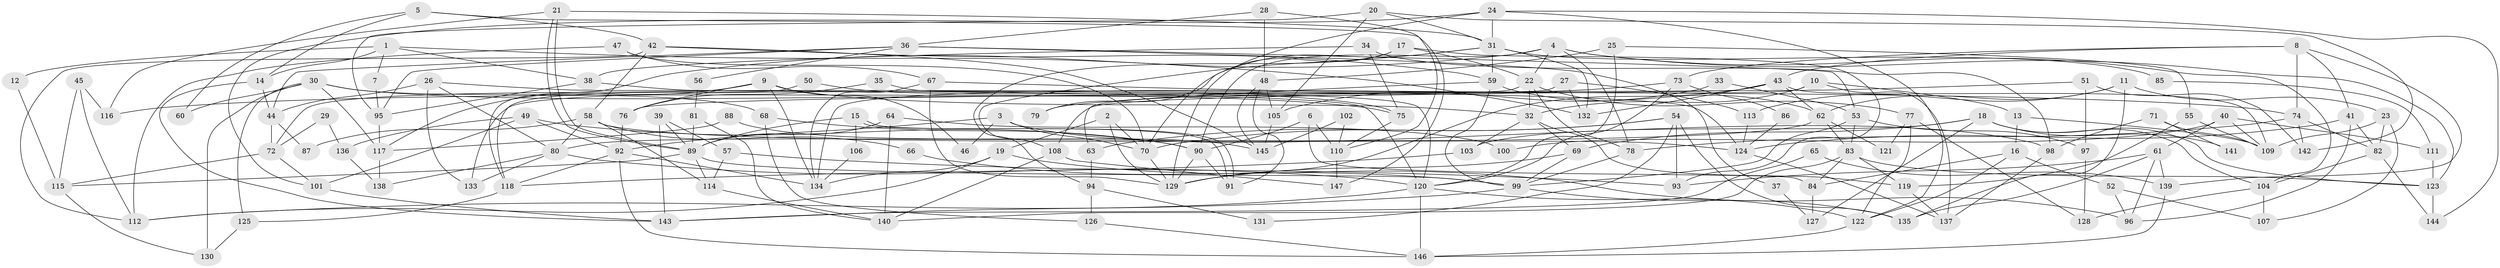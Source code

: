// coarse degree distribution, {3: 0.18181818181818182, 5: 0.1590909090909091, 6: 0.06818181818181818, 2: 0.09090909090909091, 1: 0.022727272727272728, 7: 0.045454545454545456, 9: 0.09090909090909091, 4: 0.13636363636363635, 10: 0.13636363636363635, 15: 0.022727272727272728, 11: 0.022727272727272728, 8: 0.022727272727272728}
// Generated by graph-tools (version 1.1) at 2025/52/03/04/25 21:52:56]
// undirected, 147 vertices, 294 edges
graph export_dot {
graph [start="1"]
  node [color=gray90,style=filled];
  1;
  2;
  3;
  4;
  5;
  6;
  7;
  8;
  9;
  10;
  11;
  12;
  13;
  14;
  15;
  16;
  17;
  18;
  19;
  20;
  21;
  22;
  23;
  24;
  25;
  26;
  27;
  28;
  29;
  30;
  31;
  32;
  33;
  34;
  35;
  36;
  37;
  38;
  39;
  40;
  41;
  42;
  43;
  44;
  45;
  46;
  47;
  48;
  49;
  50;
  51;
  52;
  53;
  54;
  55;
  56;
  57;
  58;
  59;
  60;
  61;
  62;
  63;
  64;
  65;
  66;
  67;
  68;
  69;
  70;
  71;
  72;
  73;
  74;
  75;
  76;
  77;
  78;
  79;
  80;
  81;
  82;
  83;
  84;
  85;
  86;
  87;
  88;
  89;
  90;
  91;
  92;
  93;
  94;
  95;
  96;
  97;
  98;
  99;
  100;
  101;
  102;
  103;
  104;
  105;
  106;
  107;
  108;
  109;
  110;
  111;
  112;
  113;
  114;
  115;
  116;
  117;
  118;
  119;
  120;
  121;
  122;
  123;
  124;
  125;
  126;
  127;
  128;
  129;
  130;
  131;
  132;
  133;
  134;
  135;
  136;
  137;
  138;
  139;
  140;
  141;
  142;
  143;
  144;
  145;
  146;
  147;
  1 -- 132;
  1 -- 14;
  1 -- 7;
  1 -- 12;
  1 -- 38;
  2 -- 19;
  2 -- 70;
  2 -- 129;
  3 -- 70;
  3 -- 92;
  3 -- 46;
  3 -- 98;
  4 -- 123;
  4 -- 22;
  4 -- 78;
  4 -- 90;
  4 -- 104;
  4 -- 118;
  5 -- 147;
  5 -- 42;
  5 -- 14;
  5 -- 60;
  6 -- 90;
  6 -- 84;
  6 -- 110;
  7 -- 95;
  8 -- 43;
  8 -- 41;
  8 -- 73;
  8 -- 74;
  8 -- 139;
  9 -- 134;
  9 -- 32;
  9 -- 46;
  9 -- 72;
  9 -- 76;
  9 -- 117;
  10 -- 134;
  10 -- 32;
  10 -- 13;
  10 -- 137;
  11 -- 62;
  11 -- 135;
  11 -- 23;
  11 -- 113;
  12 -- 115;
  13 -- 109;
  13 -- 16;
  14 -- 143;
  14 -- 44;
  15 -- 91;
  15 -- 91;
  15 -- 89;
  15 -- 106;
  16 -- 122;
  16 -- 52;
  16 -- 84;
  17 -- 22;
  17 -- 70;
  17 -- 93;
  17 -- 94;
  18 -- 104;
  18 -- 69;
  18 -- 103;
  18 -- 123;
  18 -- 127;
  18 -- 141;
  19 -- 134;
  19 -- 112;
  19 -- 96;
  20 -- 105;
  20 -- 95;
  20 -- 31;
  20 -- 142;
  21 -- 89;
  21 -- 89;
  21 -- 31;
  21 -- 116;
  22 -- 133;
  22 -- 78;
  22 -- 32;
  22 -- 77;
  23 -- 107;
  23 -- 82;
  23 -- 109;
  24 -- 122;
  24 -- 31;
  24 -- 101;
  24 -- 129;
  24 -- 144;
  25 -- 55;
  25 -- 120;
  25 -- 48;
  26 -- 124;
  26 -- 44;
  26 -- 80;
  26 -- 133;
  27 -- 132;
  27 -- 63;
  27 -- 113;
  28 -- 110;
  28 -- 48;
  28 -- 36;
  29 -- 72;
  29 -- 136;
  30 -- 117;
  30 -- 125;
  30 -- 60;
  30 -- 68;
  30 -- 75;
  30 -- 130;
  31 -- 59;
  31 -- 79;
  31 -- 85;
  31 -- 108;
  31 -- 132;
  32 -- 69;
  32 -- 103;
  32 -- 119;
  33 -- 53;
  33 -- 105;
  34 -- 38;
  34 -- 98;
  34 -- 75;
  35 -- 120;
  35 -- 76;
  36 -- 53;
  36 -- 37;
  36 -- 44;
  36 -- 56;
  36 -- 95;
  37 -- 127;
  38 -- 120;
  38 -- 95;
  39 -- 143;
  39 -- 89;
  39 -- 57;
  40 -- 109;
  40 -- 61;
  40 -- 100;
  40 -- 111;
  41 -- 124;
  41 -- 82;
  41 -- 96;
  42 -- 112;
  42 -- 59;
  42 -- 58;
  42 -- 145;
  43 -- 129;
  43 -- 108;
  43 -- 62;
  43 -- 109;
  43 -- 132;
  44 -- 72;
  44 -- 87;
  45 -- 115;
  45 -- 116;
  45 -- 112;
  47 -- 112;
  47 -- 67;
  47 -- 70;
  48 -- 91;
  48 -- 105;
  48 -- 145;
  49 -- 101;
  49 -- 90;
  49 -- 92;
  49 -- 136;
  50 -- 75;
  50 -- 118;
  51 -- 76;
  51 -- 142;
  51 -- 97;
  52 -- 96;
  52 -- 107;
  53 -- 83;
  53 -- 99;
  53 -- 97;
  54 -- 93;
  54 -- 70;
  54 -- 63;
  54 -- 131;
  54 -- 135;
  55 -- 119;
  55 -- 109;
  56 -- 81;
  57 -- 93;
  57 -- 114;
  58 -- 80;
  58 -- 66;
  58 -- 87;
  58 -- 114;
  58 -- 124;
  59 -- 62;
  59 -- 99;
  59 -- 79;
  61 -- 135;
  61 -- 96;
  61 -- 93;
  61 -- 139;
  62 -- 83;
  62 -- 80;
  62 -- 121;
  63 -- 94;
  64 -- 89;
  64 -- 140;
  64 -- 100;
  65 -- 139;
  65 -- 143;
  66 -- 99;
  67 -- 129;
  67 -- 74;
  67 -- 134;
  68 -- 90;
  68 -- 126;
  69 -- 99;
  69 -- 129;
  70 -- 129;
  71 -- 109;
  71 -- 98;
  71 -- 141;
  72 -- 101;
  72 -- 115;
  73 -- 120;
  73 -- 86;
  73 -- 116;
  74 -- 82;
  74 -- 78;
  74 -- 142;
  75 -- 110;
  76 -- 92;
  77 -- 122;
  77 -- 121;
  77 -- 128;
  78 -- 99;
  80 -- 120;
  80 -- 133;
  80 -- 138;
  81 -- 140;
  81 -- 89;
  82 -- 104;
  82 -- 144;
  83 -- 123;
  83 -- 119;
  83 -- 84;
  83 -- 140;
  84 -- 127;
  85 -- 111;
  86 -- 124;
  88 -- 145;
  88 -- 117;
  89 -- 114;
  89 -- 99;
  89 -- 115;
  90 -- 129;
  90 -- 91;
  92 -- 118;
  92 -- 134;
  92 -- 146;
  94 -- 126;
  94 -- 131;
  95 -- 117;
  97 -- 128;
  98 -- 137;
  99 -- 112;
  99 -- 135;
  101 -- 143;
  102 -- 110;
  102 -- 145;
  103 -- 118;
  104 -- 128;
  104 -- 107;
  105 -- 145;
  106 -- 134;
  108 -- 140;
  108 -- 147;
  110 -- 147;
  111 -- 123;
  113 -- 124;
  114 -- 140;
  115 -- 130;
  117 -- 138;
  118 -- 125;
  119 -- 137;
  120 -- 146;
  120 -- 122;
  120 -- 143;
  122 -- 146;
  123 -- 144;
  124 -- 137;
  125 -- 130;
  126 -- 146;
  136 -- 138;
  139 -- 146;
}
